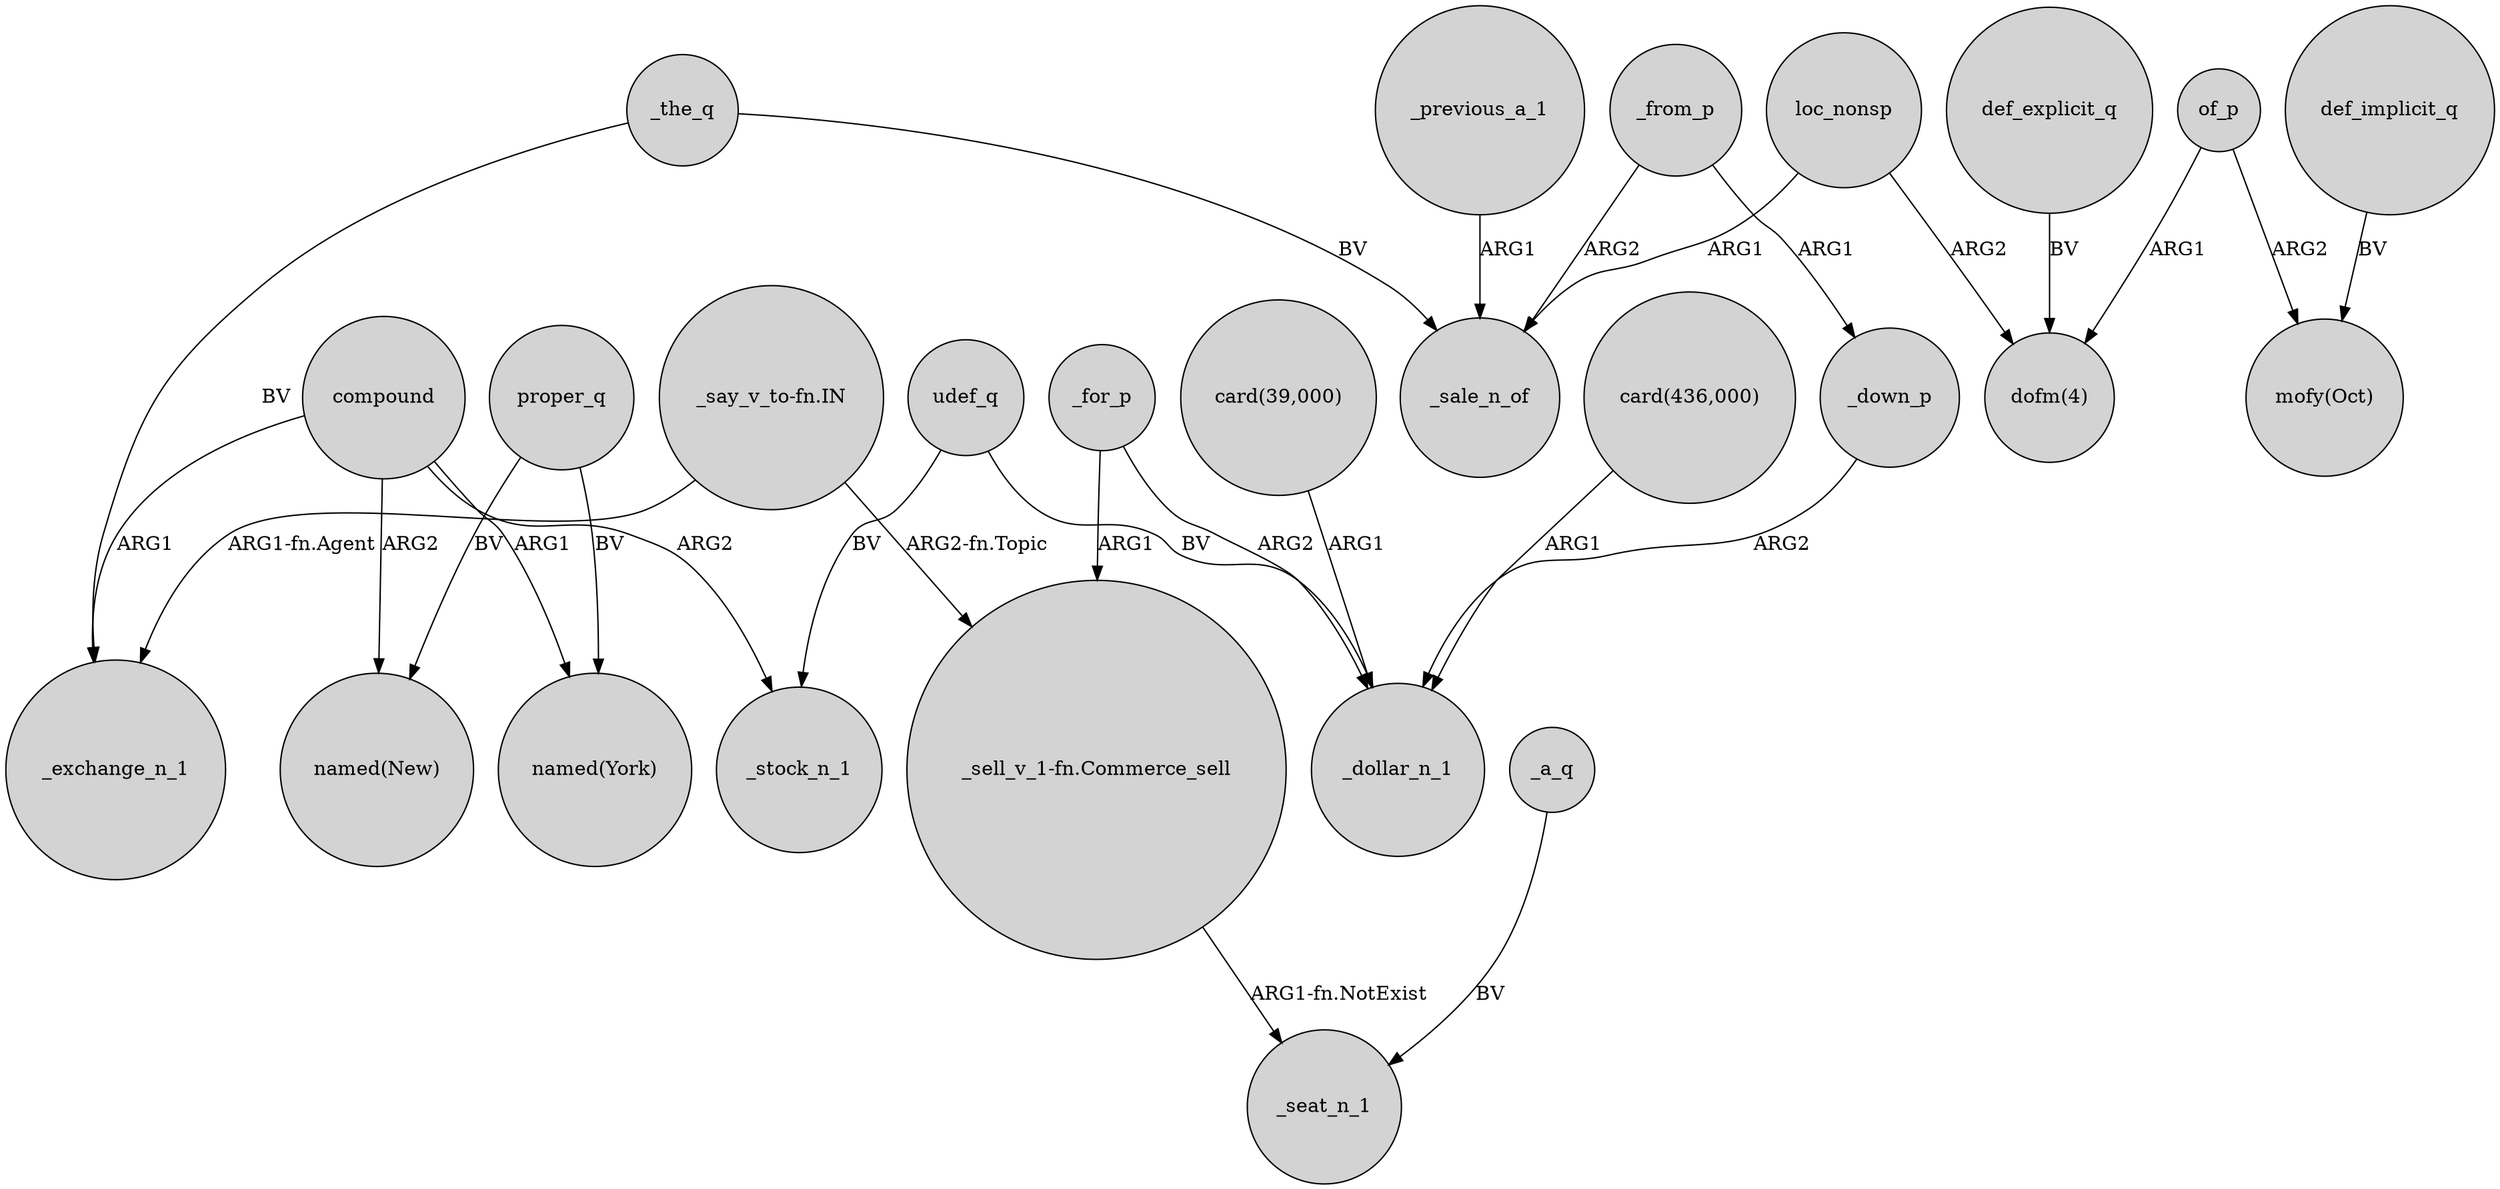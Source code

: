 digraph {
	node [shape=circle style=filled]
	"_say_v_to-fn.IN" -> _exchange_n_1 [label="ARG1-fn.Agent"]
	loc_nonsp -> _sale_n_of [label=ARG1]
	of_p -> "dofm(4)" [label=ARG1]
	compound -> "named(New)" [label=ARG2]
	"card(39,000)" -> _dollar_n_1 [label=ARG1]
	def_implicit_q -> "mofy(Oct)" [label=BV]
	_for_p -> _dollar_n_1 [label=ARG2]
	proper_q -> "named(New)" [label=BV]
	def_explicit_q -> "dofm(4)" [label=BV]
	_from_p -> _down_p [label=ARG1]
	_from_p -> _sale_n_of [label=ARG2]
	_down_p -> _dollar_n_1 [label=ARG2]
	of_p -> "mofy(Oct)" [label=ARG2]
	"_sell_v_1-fn.Commerce_sell" -> _seat_n_1 [label="ARG1-fn.NotExist"]
	"_say_v_to-fn.IN" -> "_sell_v_1-fn.Commerce_sell" [label="ARG2-fn.Topic"]
	compound -> _stock_n_1 [label=ARG2]
	_previous_a_1 -> _sale_n_of [label=ARG1]
	udef_q -> _stock_n_1 [label=BV]
	compound -> "named(York)" [label=ARG1]
	_the_q -> _sale_n_of [label=BV]
	compound -> _exchange_n_1 [label=ARG1]
	"card(436,000)" -> _dollar_n_1 [label=ARG1]
	_for_p -> "_sell_v_1-fn.Commerce_sell" [label=ARG1]
	_a_q -> _seat_n_1 [label=BV]
	loc_nonsp -> "dofm(4)" [label=ARG2]
	proper_q -> "named(York)" [label=BV]
	_the_q -> _exchange_n_1 [label=BV]
	udef_q -> _dollar_n_1 [label=BV]
}
